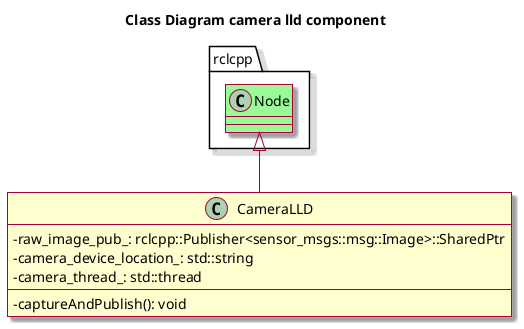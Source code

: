 @startuml ClassDiagram_Camera_lld

title Class Diagram camera lld component

skin rose
skinparam classAttributeIconSize 0

namespace rclcpp {
    class Node #back:palegreen;
}


class CameraLLD {
    - captureAndPublish(): void
    - raw_image_pub_: rclcpp::Publisher<sensor_msgs::msg::Image>::SharedPtr
    - camera_device_location_: std::string
    - camera_thread_: std::thread
}

Node <|-- CameraLLD

@enduml